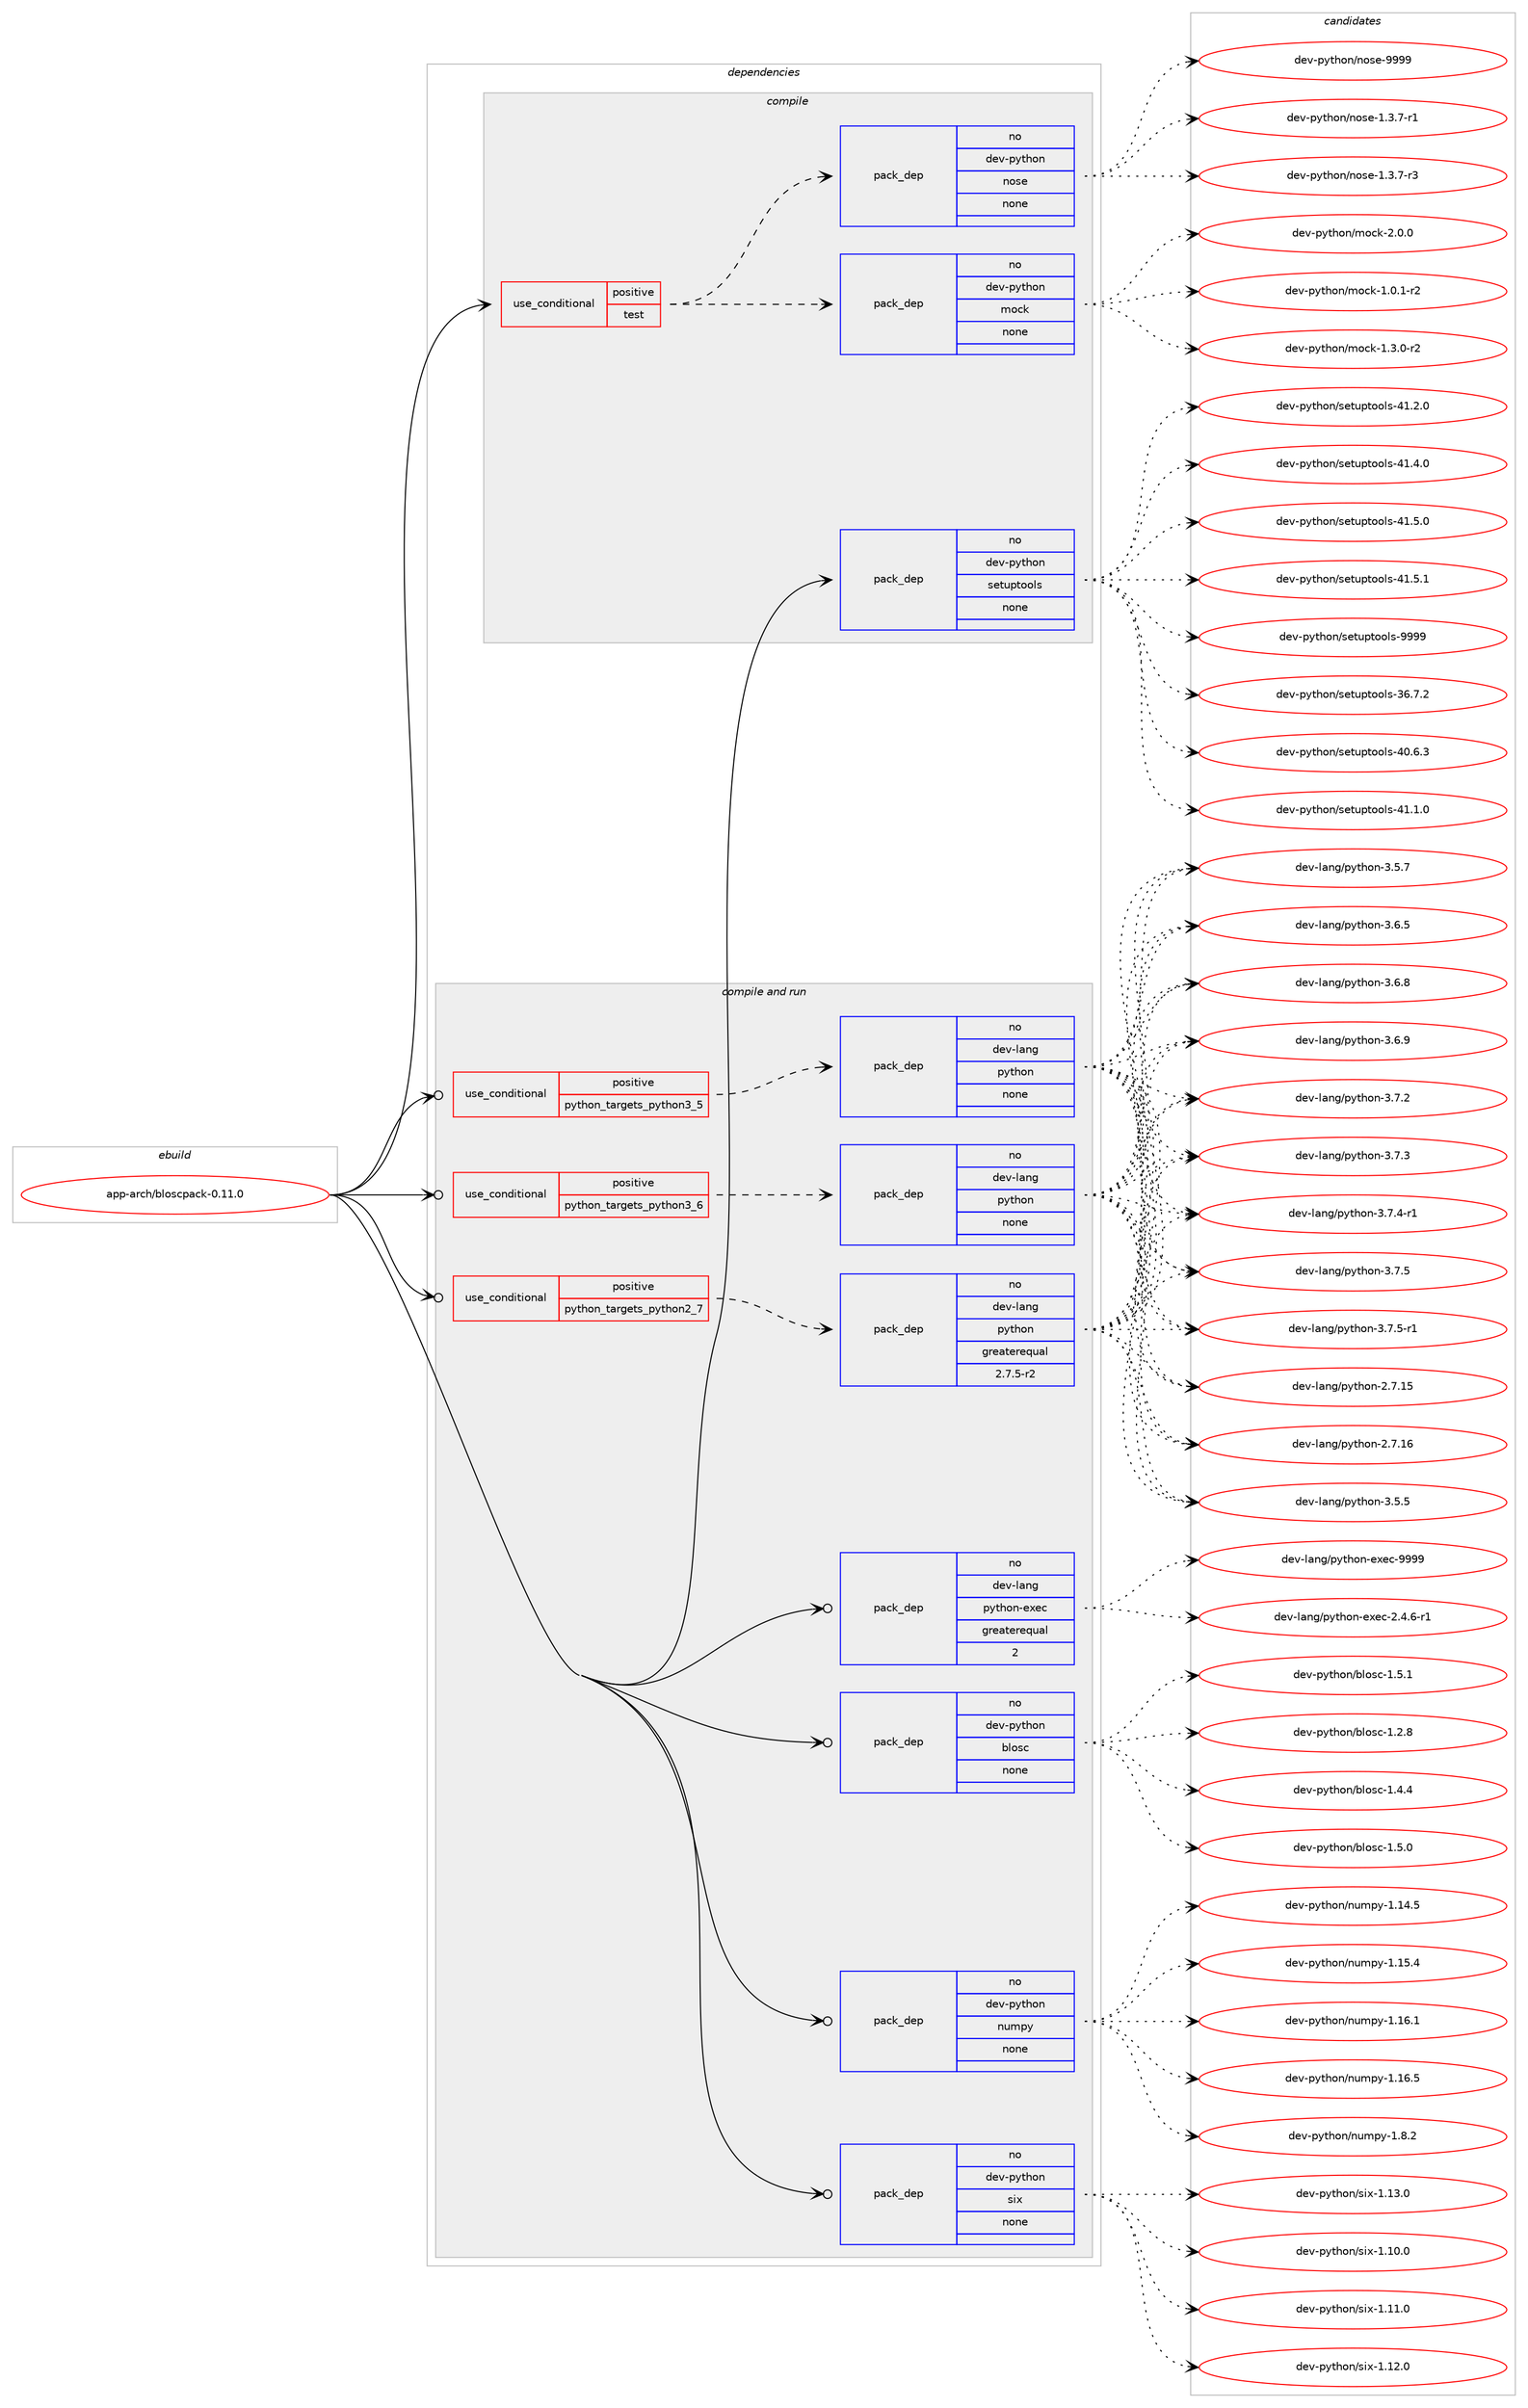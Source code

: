 digraph prolog {

# *************
# Graph options
# *************

newrank=true;
concentrate=true;
compound=true;
graph [rankdir=LR,fontname=Helvetica,fontsize=10,ranksep=1.5];#, ranksep=2.5, nodesep=0.2];
edge  [arrowhead=vee];
node  [fontname=Helvetica,fontsize=10];

# **********
# The ebuild
# **********

subgraph cluster_leftcol {
color=gray;
rank=same;
label=<<i>ebuild</i>>;
id [label="app-arch/bloscpack-0.11.0", color=red, width=4, href="../app-arch/bloscpack-0.11.0.svg"];
}

# ****************
# The dependencies
# ****************

subgraph cluster_midcol {
color=gray;
label=<<i>dependencies</i>>;
subgraph cluster_compile {
fillcolor="#eeeeee";
style=filled;
label=<<i>compile</i>>;
subgraph cond112543 {
dependency472202 [label=<<TABLE BORDER="0" CELLBORDER="1" CELLSPACING="0" CELLPADDING="4"><TR><TD ROWSPAN="3" CELLPADDING="10">use_conditional</TD></TR><TR><TD>positive</TD></TR><TR><TD>test</TD></TR></TABLE>>, shape=none, color=red];
subgraph pack351086 {
dependency472203 [label=<<TABLE BORDER="0" CELLBORDER="1" CELLSPACING="0" CELLPADDING="4" WIDTH="220"><TR><TD ROWSPAN="6" CELLPADDING="30">pack_dep</TD></TR><TR><TD WIDTH="110">no</TD></TR><TR><TD>dev-python</TD></TR><TR><TD>mock</TD></TR><TR><TD>none</TD></TR><TR><TD></TD></TR></TABLE>>, shape=none, color=blue];
}
dependency472202:e -> dependency472203:w [weight=20,style="dashed",arrowhead="vee"];
subgraph pack351087 {
dependency472204 [label=<<TABLE BORDER="0" CELLBORDER="1" CELLSPACING="0" CELLPADDING="4" WIDTH="220"><TR><TD ROWSPAN="6" CELLPADDING="30">pack_dep</TD></TR><TR><TD WIDTH="110">no</TD></TR><TR><TD>dev-python</TD></TR><TR><TD>nose</TD></TR><TR><TD>none</TD></TR><TR><TD></TD></TR></TABLE>>, shape=none, color=blue];
}
dependency472202:e -> dependency472204:w [weight=20,style="dashed",arrowhead="vee"];
}
id:e -> dependency472202:w [weight=20,style="solid",arrowhead="vee"];
subgraph pack351088 {
dependency472205 [label=<<TABLE BORDER="0" CELLBORDER="1" CELLSPACING="0" CELLPADDING="4" WIDTH="220"><TR><TD ROWSPAN="6" CELLPADDING="30">pack_dep</TD></TR><TR><TD WIDTH="110">no</TD></TR><TR><TD>dev-python</TD></TR><TR><TD>setuptools</TD></TR><TR><TD>none</TD></TR><TR><TD></TD></TR></TABLE>>, shape=none, color=blue];
}
id:e -> dependency472205:w [weight=20,style="solid",arrowhead="vee"];
}
subgraph cluster_compileandrun {
fillcolor="#eeeeee";
style=filled;
label=<<i>compile and run</i>>;
subgraph cond112544 {
dependency472206 [label=<<TABLE BORDER="0" CELLBORDER="1" CELLSPACING="0" CELLPADDING="4"><TR><TD ROWSPAN="3" CELLPADDING="10">use_conditional</TD></TR><TR><TD>positive</TD></TR><TR><TD>python_targets_python2_7</TD></TR></TABLE>>, shape=none, color=red];
subgraph pack351089 {
dependency472207 [label=<<TABLE BORDER="0" CELLBORDER="1" CELLSPACING="0" CELLPADDING="4" WIDTH="220"><TR><TD ROWSPAN="6" CELLPADDING="30">pack_dep</TD></TR><TR><TD WIDTH="110">no</TD></TR><TR><TD>dev-lang</TD></TR><TR><TD>python</TD></TR><TR><TD>greaterequal</TD></TR><TR><TD>2.7.5-r2</TD></TR></TABLE>>, shape=none, color=blue];
}
dependency472206:e -> dependency472207:w [weight=20,style="dashed",arrowhead="vee"];
}
id:e -> dependency472206:w [weight=20,style="solid",arrowhead="odotvee"];
subgraph cond112545 {
dependency472208 [label=<<TABLE BORDER="0" CELLBORDER="1" CELLSPACING="0" CELLPADDING="4"><TR><TD ROWSPAN="3" CELLPADDING="10">use_conditional</TD></TR><TR><TD>positive</TD></TR><TR><TD>python_targets_python3_5</TD></TR></TABLE>>, shape=none, color=red];
subgraph pack351090 {
dependency472209 [label=<<TABLE BORDER="0" CELLBORDER="1" CELLSPACING="0" CELLPADDING="4" WIDTH="220"><TR><TD ROWSPAN="6" CELLPADDING="30">pack_dep</TD></TR><TR><TD WIDTH="110">no</TD></TR><TR><TD>dev-lang</TD></TR><TR><TD>python</TD></TR><TR><TD>none</TD></TR><TR><TD></TD></TR></TABLE>>, shape=none, color=blue];
}
dependency472208:e -> dependency472209:w [weight=20,style="dashed",arrowhead="vee"];
}
id:e -> dependency472208:w [weight=20,style="solid",arrowhead="odotvee"];
subgraph cond112546 {
dependency472210 [label=<<TABLE BORDER="0" CELLBORDER="1" CELLSPACING="0" CELLPADDING="4"><TR><TD ROWSPAN="3" CELLPADDING="10">use_conditional</TD></TR><TR><TD>positive</TD></TR><TR><TD>python_targets_python3_6</TD></TR></TABLE>>, shape=none, color=red];
subgraph pack351091 {
dependency472211 [label=<<TABLE BORDER="0" CELLBORDER="1" CELLSPACING="0" CELLPADDING="4" WIDTH="220"><TR><TD ROWSPAN="6" CELLPADDING="30">pack_dep</TD></TR><TR><TD WIDTH="110">no</TD></TR><TR><TD>dev-lang</TD></TR><TR><TD>python</TD></TR><TR><TD>none</TD></TR><TR><TD></TD></TR></TABLE>>, shape=none, color=blue];
}
dependency472210:e -> dependency472211:w [weight=20,style="dashed",arrowhead="vee"];
}
id:e -> dependency472210:w [weight=20,style="solid",arrowhead="odotvee"];
subgraph pack351092 {
dependency472212 [label=<<TABLE BORDER="0" CELLBORDER="1" CELLSPACING="0" CELLPADDING="4" WIDTH="220"><TR><TD ROWSPAN="6" CELLPADDING="30">pack_dep</TD></TR><TR><TD WIDTH="110">no</TD></TR><TR><TD>dev-lang</TD></TR><TR><TD>python-exec</TD></TR><TR><TD>greaterequal</TD></TR><TR><TD>2</TD></TR></TABLE>>, shape=none, color=blue];
}
id:e -> dependency472212:w [weight=20,style="solid",arrowhead="odotvee"];
subgraph pack351093 {
dependency472213 [label=<<TABLE BORDER="0" CELLBORDER="1" CELLSPACING="0" CELLPADDING="4" WIDTH="220"><TR><TD ROWSPAN="6" CELLPADDING="30">pack_dep</TD></TR><TR><TD WIDTH="110">no</TD></TR><TR><TD>dev-python</TD></TR><TR><TD>blosc</TD></TR><TR><TD>none</TD></TR><TR><TD></TD></TR></TABLE>>, shape=none, color=blue];
}
id:e -> dependency472213:w [weight=20,style="solid",arrowhead="odotvee"];
subgraph pack351094 {
dependency472214 [label=<<TABLE BORDER="0" CELLBORDER="1" CELLSPACING="0" CELLPADDING="4" WIDTH="220"><TR><TD ROWSPAN="6" CELLPADDING="30">pack_dep</TD></TR><TR><TD WIDTH="110">no</TD></TR><TR><TD>dev-python</TD></TR><TR><TD>numpy</TD></TR><TR><TD>none</TD></TR><TR><TD></TD></TR></TABLE>>, shape=none, color=blue];
}
id:e -> dependency472214:w [weight=20,style="solid",arrowhead="odotvee"];
subgraph pack351095 {
dependency472215 [label=<<TABLE BORDER="0" CELLBORDER="1" CELLSPACING="0" CELLPADDING="4" WIDTH="220"><TR><TD ROWSPAN="6" CELLPADDING="30">pack_dep</TD></TR><TR><TD WIDTH="110">no</TD></TR><TR><TD>dev-python</TD></TR><TR><TD>six</TD></TR><TR><TD>none</TD></TR><TR><TD></TD></TR></TABLE>>, shape=none, color=blue];
}
id:e -> dependency472215:w [weight=20,style="solid",arrowhead="odotvee"];
}
subgraph cluster_run {
fillcolor="#eeeeee";
style=filled;
label=<<i>run</i>>;
}
}

# **************
# The candidates
# **************

subgraph cluster_choices {
rank=same;
color=gray;
label=<<i>candidates</i>>;

subgraph choice351086 {
color=black;
nodesep=1;
choice1001011184511212111610411111047109111991074549464846494511450 [label="dev-python/mock-1.0.1-r2", color=red, width=4,href="../dev-python/mock-1.0.1-r2.svg"];
choice1001011184511212111610411111047109111991074549465146484511450 [label="dev-python/mock-1.3.0-r2", color=red, width=4,href="../dev-python/mock-1.3.0-r2.svg"];
choice100101118451121211161041111104710911199107455046484648 [label="dev-python/mock-2.0.0", color=red, width=4,href="../dev-python/mock-2.0.0.svg"];
dependency472203:e -> choice1001011184511212111610411111047109111991074549464846494511450:w [style=dotted,weight="100"];
dependency472203:e -> choice1001011184511212111610411111047109111991074549465146484511450:w [style=dotted,weight="100"];
dependency472203:e -> choice100101118451121211161041111104710911199107455046484648:w [style=dotted,weight="100"];
}
subgraph choice351087 {
color=black;
nodesep=1;
choice10010111845112121116104111110471101111151014549465146554511449 [label="dev-python/nose-1.3.7-r1", color=red, width=4,href="../dev-python/nose-1.3.7-r1.svg"];
choice10010111845112121116104111110471101111151014549465146554511451 [label="dev-python/nose-1.3.7-r3", color=red, width=4,href="../dev-python/nose-1.3.7-r3.svg"];
choice10010111845112121116104111110471101111151014557575757 [label="dev-python/nose-9999", color=red, width=4,href="../dev-python/nose-9999.svg"];
dependency472204:e -> choice10010111845112121116104111110471101111151014549465146554511449:w [style=dotted,weight="100"];
dependency472204:e -> choice10010111845112121116104111110471101111151014549465146554511451:w [style=dotted,weight="100"];
dependency472204:e -> choice10010111845112121116104111110471101111151014557575757:w [style=dotted,weight="100"];
}
subgraph choice351088 {
color=black;
nodesep=1;
choice100101118451121211161041111104711510111611711211611111110811545515446554650 [label="dev-python/setuptools-36.7.2", color=red, width=4,href="../dev-python/setuptools-36.7.2.svg"];
choice100101118451121211161041111104711510111611711211611111110811545524846544651 [label="dev-python/setuptools-40.6.3", color=red, width=4,href="../dev-python/setuptools-40.6.3.svg"];
choice100101118451121211161041111104711510111611711211611111110811545524946494648 [label="dev-python/setuptools-41.1.0", color=red, width=4,href="../dev-python/setuptools-41.1.0.svg"];
choice100101118451121211161041111104711510111611711211611111110811545524946504648 [label="dev-python/setuptools-41.2.0", color=red, width=4,href="../dev-python/setuptools-41.2.0.svg"];
choice100101118451121211161041111104711510111611711211611111110811545524946524648 [label="dev-python/setuptools-41.4.0", color=red, width=4,href="../dev-python/setuptools-41.4.0.svg"];
choice100101118451121211161041111104711510111611711211611111110811545524946534648 [label="dev-python/setuptools-41.5.0", color=red, width=4,href="../dev-python/setuptools-41.5.0.svg"];
choice100101118451121211161041111104711510111611711211611111110811545524946534649 [label="dev-python/setuptools-41.5.1", color=red, width=4,href="../dev-python/setuptools-41.5.1.svg"];
choice10010111845112121116104111110471151011161171121161111111081154557575757 [label="dev-python/setuptools-9999", color=red, width=4,href="../dev-python/setuptools-9999.svg"];
dependency472205:e -> choice100101118451121211161041111104711510111611711211611111110811545515446554650:w [style=dotted,weight="100"];
dependency472205:e -> choice100101118451121211161041111104711510111611711211611111110811545524846544651:w [style=dotted,weight="100"];
dependency472205:e -> choice100101118451121211161041111104711510111611711211611111110811545524946494648:w [style=dotted,weight="100"];
dependency472205:e -> choice100101118451121211161041111104711510111611711211611111110811545524946504648:w [style=dotted,weight="100"];
dependency472205:e -> choice100101118451121211161041111104711510111611711211611111110811545524946524648:w [style=dotted,weight="100"];
dependency472205:e -> choice100101118451121211161041111104711510111611711211611111110811545524946534648:w [style=dotted,weight="100"];
dependency472205:e -> choice100101118451121211161041111104711510111611711211611111110811545524946534649:w [style=dotted,weight="100"];
dependency472205:e -> choice10010111845112121116104111110471151011161171121161111111081154557575757:w [style=dotted,weight="100"];
}
subgraph choice351089 {
color=black;
nodesep=1;
choice10010111845108971101034711212111610411111045504655464953 [label="dev-lang/python-2.7.15", color=red, width=4,href="../dev-lang/python-2.7.15.svg"];
choice10010111845108971101034711212111610411111045504655464954 [label="dev-lang/python-2.7.16", color=red, width=4,href="../dev-lang/python-2.7.16.svg"];
choice100101118451089711010347112121116104111110455146534653 [label="dev-lang/python-3.5.5", color=red, width=4,href="../dev-lang/python-3.5.5.svg"];
choice100101118451089711010347112121116104111110455146534655 [label="dev-lang/python-3.5.7", color=red, width=4,href="../dev-lang/python-3.5.7.svg"];
choice100101118451089711010347112121116104111110455146544653 [label="dev-lang/python-3.6.5", color=red, width=4,href="../dev-lang/python-3.6.5.svg"];
choice100101118451089711010347112121116104111110455146544656 [label="dev-lang/python-3.6.8", color=red, width=4,href="../dev-lang/python-3.6.8.svg"];
choice100101118451089711010347112121116104111110455146544657 [label="dev-lang/python-3.6.9", color=red, width=4,href="../dev-lang/python-3.6.9.svg"];
choice100101118451089711010347112121116104111110455146554650 [label="dev-lang/python-3.7.2", color=red, width=4,href="../dev-lang/python-3.7.2.svg"];
choice100101118451089711010347112121116104111110455146554651 [label="dev-lang/python-3.7.3", color=red, width=4,href="../dev-lang/python-3.7.3.svg"];
choice1001011184510897110103471121211161041111104551465546524511449 [label="dev-lang/python-3.7.4-r1", color=red, width=4,href="../dev-lang/python-3.7.4-r1.svg"];
choice100101118451089711010347112121116104111110455146554653 [label="dev-lang/python-3.7.5", color=red, width=4,href="../dev-lang/python-3.7.5.svg"];
choice1001011184510897110103471121211161041111104551465546534511449 [label="dev-lang/python-3.7.5-r1", color=red, width=4,href="../dev-lang/python-3.7.5-r1.svg"];
dependency472207:e -> choice10010111845108971101034711212111610411111045504655464953:w [style=dotted,weight="100"];
dependency472207:e -> choice10010111845108971101034711212111610411111045504655464954:w [style=dotted,weight="100"];
dependency472207:e -> choice100101118451089711010347112121116104111110455146534653:w [style=dotted,weight="100"];
dependency472207:e -> choice100101118451089711010347112121116104111110455146534655:w [style=dotted,weight="100"];
dependency472207:e -> choice100101118451089711010347112121116104111110455146544653:w [style=dotted,weight="100"];
dependency472207:e -> choice100101118451089711010347112121116104111110455146544656:w [style=dotted,weight="100"];
dependency472207:e -> choice100101118451089711010347112121116104111110455146544657:w [style=dotted,weight="100"];
dependency472207:e -> choice100101118451089711010347112121116104111110455146554650:w [style=dotted,weight="100"];
dependency472207:e -> choice100101118451089711010347112121116104111110455146554651:w [style=dotted,weight="100"];
dependency472207:e -> choice1001011184510897110103471121211161041111104551465546524511449:w [style=dotted,weight="100"];
dependency472207:e -> choice100101118451089711010347112121116104111110455146554653:w [style=dotted,weight="100"];
dependency472207:e -> choice1001011184510897110103471121211161041111104551465546534511449:w [style=dotted,weight="100"];
}
subgraph choice351090 {
color=black;
nodesep=1;
choice10010111845108971101034711212111610411111045504655464953 [label="dev-lang/python-2.7.15", color=red, width=4,href="../dev-lang/python-2.7.15.svg"];
choice10010111845108971101034711212111610411111045504655464954 [label="dev-lang/python-2.7.16", color=red, width=4,href="../dev-lang/python-2.7.16.svg"];
choice100101118451089711010347112121116104111110455146534653 [label="dev-lang/python-3.5.5", color=red, width=4,href="../dev-lang/python-3.5.5.svg"];
choice100101118451089711010347112121116104111110455146534655 [label="dev-lang/python-3.5.7", color=red, width=4,href="../dev-lang/python-3.5.7.svg"];
choice100101118451089711010347112121116104111110455146544653 [label="dev-lang/python-3.6.5", color=red, width=4,href="../dev-lang/python-3.6.5.svg"];
choice100101118451089711010347112121116104111110455146544656 [label="dev-lang/python-3.6.8", color=red, width=4,href="../dev-lang/python-3.6.8.svg"];
choice100101118451089711010347112121116104111110455146544657 [label="dev-lang/python-3.6.9", color=red, width=4,href="../dev-lang/python-3.6.9.svg"];
choice100101118451089711010347112121116104111110455146554650 [label="dev-lang/python-3.7.2", color=red, width=4,href="../dev-lang/python-3.7.2.svg"];
choice100101118451089711010347112121116104111110455146554651 [label="dev-lang/python-3.7.3", color=red, width=4,href="../dev-lang/python-3.7.3.svg"];
choice1001011184510897110103471121211161041111104551465546524511449 [label="dev-lang/python-3.7.4-r1", color=red, width=4,href="../dev-lang/python-3.7.4-r1.svg"];
choice100101118451089711010347112121116104111110455146554653 [label="dev-lang/python-3.7.5", color=red, width=4,href="../dev-lang/python-3.7.5.svg"];
choice1001011184510897110103471121211161041111104551465546534511449 [label="dev-lang/python-3.7.5-r1", color=red, width=4,href="../dev-lang/python-3.7.5-r1.svg"];
dependency472209:e -> choice10010111845108971101034711212111610411111045504655464953:w [style=dotted,weight="100"];
dependency472209:e -> choice10010111845108971101034711212111610411111045504655464954:w [style=dotted,weight="100"];
dependency472209:e -> choice100101118451089711010347112121116104111110455146534653:w [style=dotted,weight="100"];
dependency472209:e -> choice100101118451089711010347112121116104111110455146534655:w [style=dotted,weight="100"];
dependency472209:e -> choice100101118451089711010347112121116104111110455146544653:w [style=dotted,weight="100"];
dependency472209:e -> choice100101118451089711010347112121116104111110455146544656:w [style=dotted,weight="100"];
dependency472209:e -> choice100101118451089711010347112121116104111110455146544657:w [style=dotted,weight="100"];
dependency472209:e -> choice100101118451089711010347112121116104111110455146554650:w [style=dotted,weight="100"];
dependency472209:e -> choice100101118451089711010347112121116104111110455146554651:w [style=dotted,weight="100"];
dependency472209:e -> choice1001011184510897110103471121211161041111104551465546524511449:w [style=dotted,weight="100"];
dependency472209:e -> choice100101118451089711010347112121116104111110455146554653:w [style=dotted,weight="100"];
dependency472209:e -> choice1001011184510897110103471121211161041111104551465546534511449:w [style=dotted,weight="100"];
}
subgraph choice351091 {
color=black;
nodesep=1;
choice10010111845108971101034711212111610411111045504655464953 [label="dev-lang/python-2.7.15", color=red, width=4,href="../dev-lang/python-2.7.15.svg"];
choice10010111845108971101034711212111610411111045504655464954 [label="dev-lang/python-2.7.16", color=red, width=4,href="../dev-lang/python-2.7.16.svg"];
choice100101118451089711010347112121116104111110455146534653 [label="dev-lang/python-3.5.5", color=red, width=4,href="../dev-lang/python-3.5.5.svg"];
choice100101118451089711010347112121116104111110455146534655 [label="dev-lang/python-3.5.7", color=red, width=4,href="../dev-lang/python-3.5.7.svg"];
choice100101118451089711010347112121116104111110455146544653 [label="dev-lang/python-3.6.5", color=red, width=4,href="../dev-lang/python-3.6.5.svg"];
choice100101118451089711010347112121116104111110455146544656 [label="dev-lang/python-3.6.8", color=red, width=4,href="../dev-lang/python-3.6.8.svg"];
choice100101118451089711010347112121116104111110455146544657 [label="dev-lang/python-3.6.9", color=red, width=4,href="../dev-lang/python-3.6.9.svg"];
choice100101118451089711010347112121116104111110455146554650 [label="dev-lang/python-3.7.2", color=red, width=4,href="../dev-lang/python-3.7.2.svg"];
choice100101118451089711010347112121116104111110455146554651 [label="dev-lang/python-3.7.3", color=red, width=4,href="../dev-lang/python-3.7.3.svg"];
choice1001011184510897110103471121211161041111104551465546524511449 [label="dev-lang/python-3.7.4-r1", color=red, width=4,href="../dev-lang/python-3.7.4-r1.svg"];
choice100101118451089711010347112121116104111110455146554653 [label="dev-lang/python-3.7.5", color=red, width=4,href="../dev-lang/python-3.7.5.svg"];
choice1001011184510897110103471121211161041111104551465546534511449 [label="dev-lang/python-3.7.5-r1", color=red, width=4,href="../dev-lang/python-3.7.5-r1.svg"];
dependency472211:e -> choice10010111845108971101034711212111610411111045504655464953:w [style=dotted,weight="100"];
dependency472211:e -> choice10010111845108971101034711212111610411111045504655464954:w [style=dotted,weight="100"];
dependency472211:e -> choice100101118451089711010347112121116104111110455146534653:w [style=dotted,weight="100"];
dependency472211:e -> choice100101118451089711010347112121116104111110455146534655:w [style=dotted,weight="100"];
dependency472211:e -> choice100101118451089711010347112121116104111110455146544653:w [style=dotted,weight="100"];
dependency472211:e -> choice100101118451089711010347112121116104111110455146544656:w [style=dotted,weight="100"];
dependency472211:e -> choice100101118451089711010347112121116104111110455146544657:w [style=dotted,weight="100"];
dependency472211:e -> choice100101118451089711010347112121116104111110455146554650:w [style=dotted,weight="100"];
dependency472211:e -> choice100101118451089711010347112121116104111110455146554651:w [style=dotted,weight="100"];
dependency472211:e -> choice1001011184510897110103471121211161041111104551465546524511449:w [style=dotted,weight="100"];
dependency472211:e -> choice100101118451089711010347112121116104111110455146554653:w [style=dotted,weight="100"];
dependency472211:e -> choice1001011184510897110103471121211161041111104551465546534511449:w [style=dotted,weight="100"];
}
subgraph choice351092 {
color=black;
nodesep=1;
choice10010111845108971101034711212111610411111045101120101994550465246544511449 [label="dev-lang/python-exec-2.4.6-r1", color=red, width=4,href="../dev-lang/python-exec-2.4.6-r1.svg"];
choice10010111845108971101034711212111610411111045101120101994557575757 [label="dev-lang/python-exec-9999", color=red, width=4,href="../dev-lang/python-exec-9999.svg"];
dependency472212:e -> choice10010111845108971101034711212111610411111045101120101994550465246544511449:w [style=dotted,weight="100"];
dependency472212:e -> choice10010111845108971101034711212111610411111045101120101994557575757:w [style=dotted,weight="100"];
}
subgraph choice351093 {
color=black;
nodesep=1;
choice10010111845112121116104111110479810811111599454946504656 [label="dev-python/blosc-1.2.8", color=red, width=4,href="../dev-python/blosc-1.2.8.svg"];
choice10010111845112121116104111110479810811111599454946524652 [label="dev-python/blosc-1.4.4", color=red, width=4,href="../dev-python/blosc-1.4.4.svg"];
choice10010111845112121116104111110479810811111599454946534648 [label="dev-python/blosc-1.5.0", color=red, width=4,href="../dev-python/blosc-1.5.0.svg"];
choice10010111845112121116104111110479810811111599454946534649 [label="dev-python/blosc-1.5.1", color=red, width=4,href="../dev-python/blosc-1.5.1.svg"];
dependency472213:e -> choice10010111845112121116104111110479810811111599454946504656:w [style=dotted,weight="100"];
dependency472213:e -> choice10010111845112121116104111110479810811111599454946524652:w [style=dotted,weight="100"];
dependency472213:e -> choice10010111845112121116104111110479810811111599454946534648:w [style=dotted,weight="100"];
dependency472213:e -> choice10010111845112121116104111110479810811111599454946534649:w [style=dotted,weight="100"];
}
subgraph choice351094 {
color=black;
nodesep=1;
choice100101118451121211161041111104711011710911212145494649524653 [label="dev-python/numpy-1.14.5", color=red, width=4,href="../dev-python/numpy-1.14.5.svg"];
choice100101118451121211161041111104711011710911212145494649534652 [label="dev-python/numpy-1.15.4", color=red, width=4,href="../dev-python/numpy-1.15.4.svg"];
choice100101118451121211161041111104711011710911212145494649544649 [label="dev-python/numpy-1.16.1", color=red, width=4,href="../dev-python/numpy-1.16.1.svg"];
choice100101118451121211161041111104711011710911212145494649544653 [label="dev-python/numpy-1.16.5", color=red, width=4,href="../dev-python/numpy-1.16.5.svg"];
choice1001011184511212111610411111047110117109112121454946564650 [label="dev-python/numpy-1.8.2", color=red, width=4,href="../dev-python/numpy-1.8.2.svg"];
dependency472214:e -> choice100101118451121211161041111104711011710911212145494649524653:w [style=dotted,weight="100"];
dependency472214:e -> choice100101118451121211161041111104711011710911212145494649534652:w [style=dotted,weight="100"];
dependency472214:e -> choice100101118451121211161041111104711011710911212145494649544649:w [style=dotted,weight="100"];
dependency472214:e -> choice100101118451121211161041111104711011710911212145494649544653:w [style=dotted,weight="100"];
dependency472214:e -> choice1001011184511212111610411111047110117109112121454946564650:w [style=dotted,weight="100"];
}
subgraph choice351095 {
color=black;
nodesep=1;
choice100101118451121211161041111104711510512045494649484648 [label="dev-python/six-1.10.0", color=red, width=4,href="../dev-python/six-1.10.0.svg"];
choice100101118451121211161041111104711510512045494649494648 [label="dev-python/six-1.11.0", color=red, width=4,href="../dev-python/six-1.11.0.svg"];
choice100101118451121211161041111104711510512045494649504648 [label="dev-python/six-1.12.0", color=red, width=4,href="../dev-python/six-1.12.0.svg"];
choice100101118451121211161041111104711510512045494649514648 [label="dev-python/six-1.13.0", color=red, width=4,href="../dev-python/six-1.13.0.svg"];
dependency472215:e -> choice100101118451121211161041111104711510512045494649484648:w [style=dotted,weight="100"];
dependency472215:e -> choice100101118451121211161041111104711510512045494649494648:w [style=dotted,weight="100"];
dependency472215:e -> choice100101118451121211161041111104711510512045494649504648:w [style=dotted,weight="100"];
dependency472215:e -> choice100101118451121211161041111104711510512045494649514648:w [style=dotted,weight="100"];
}
}

}
